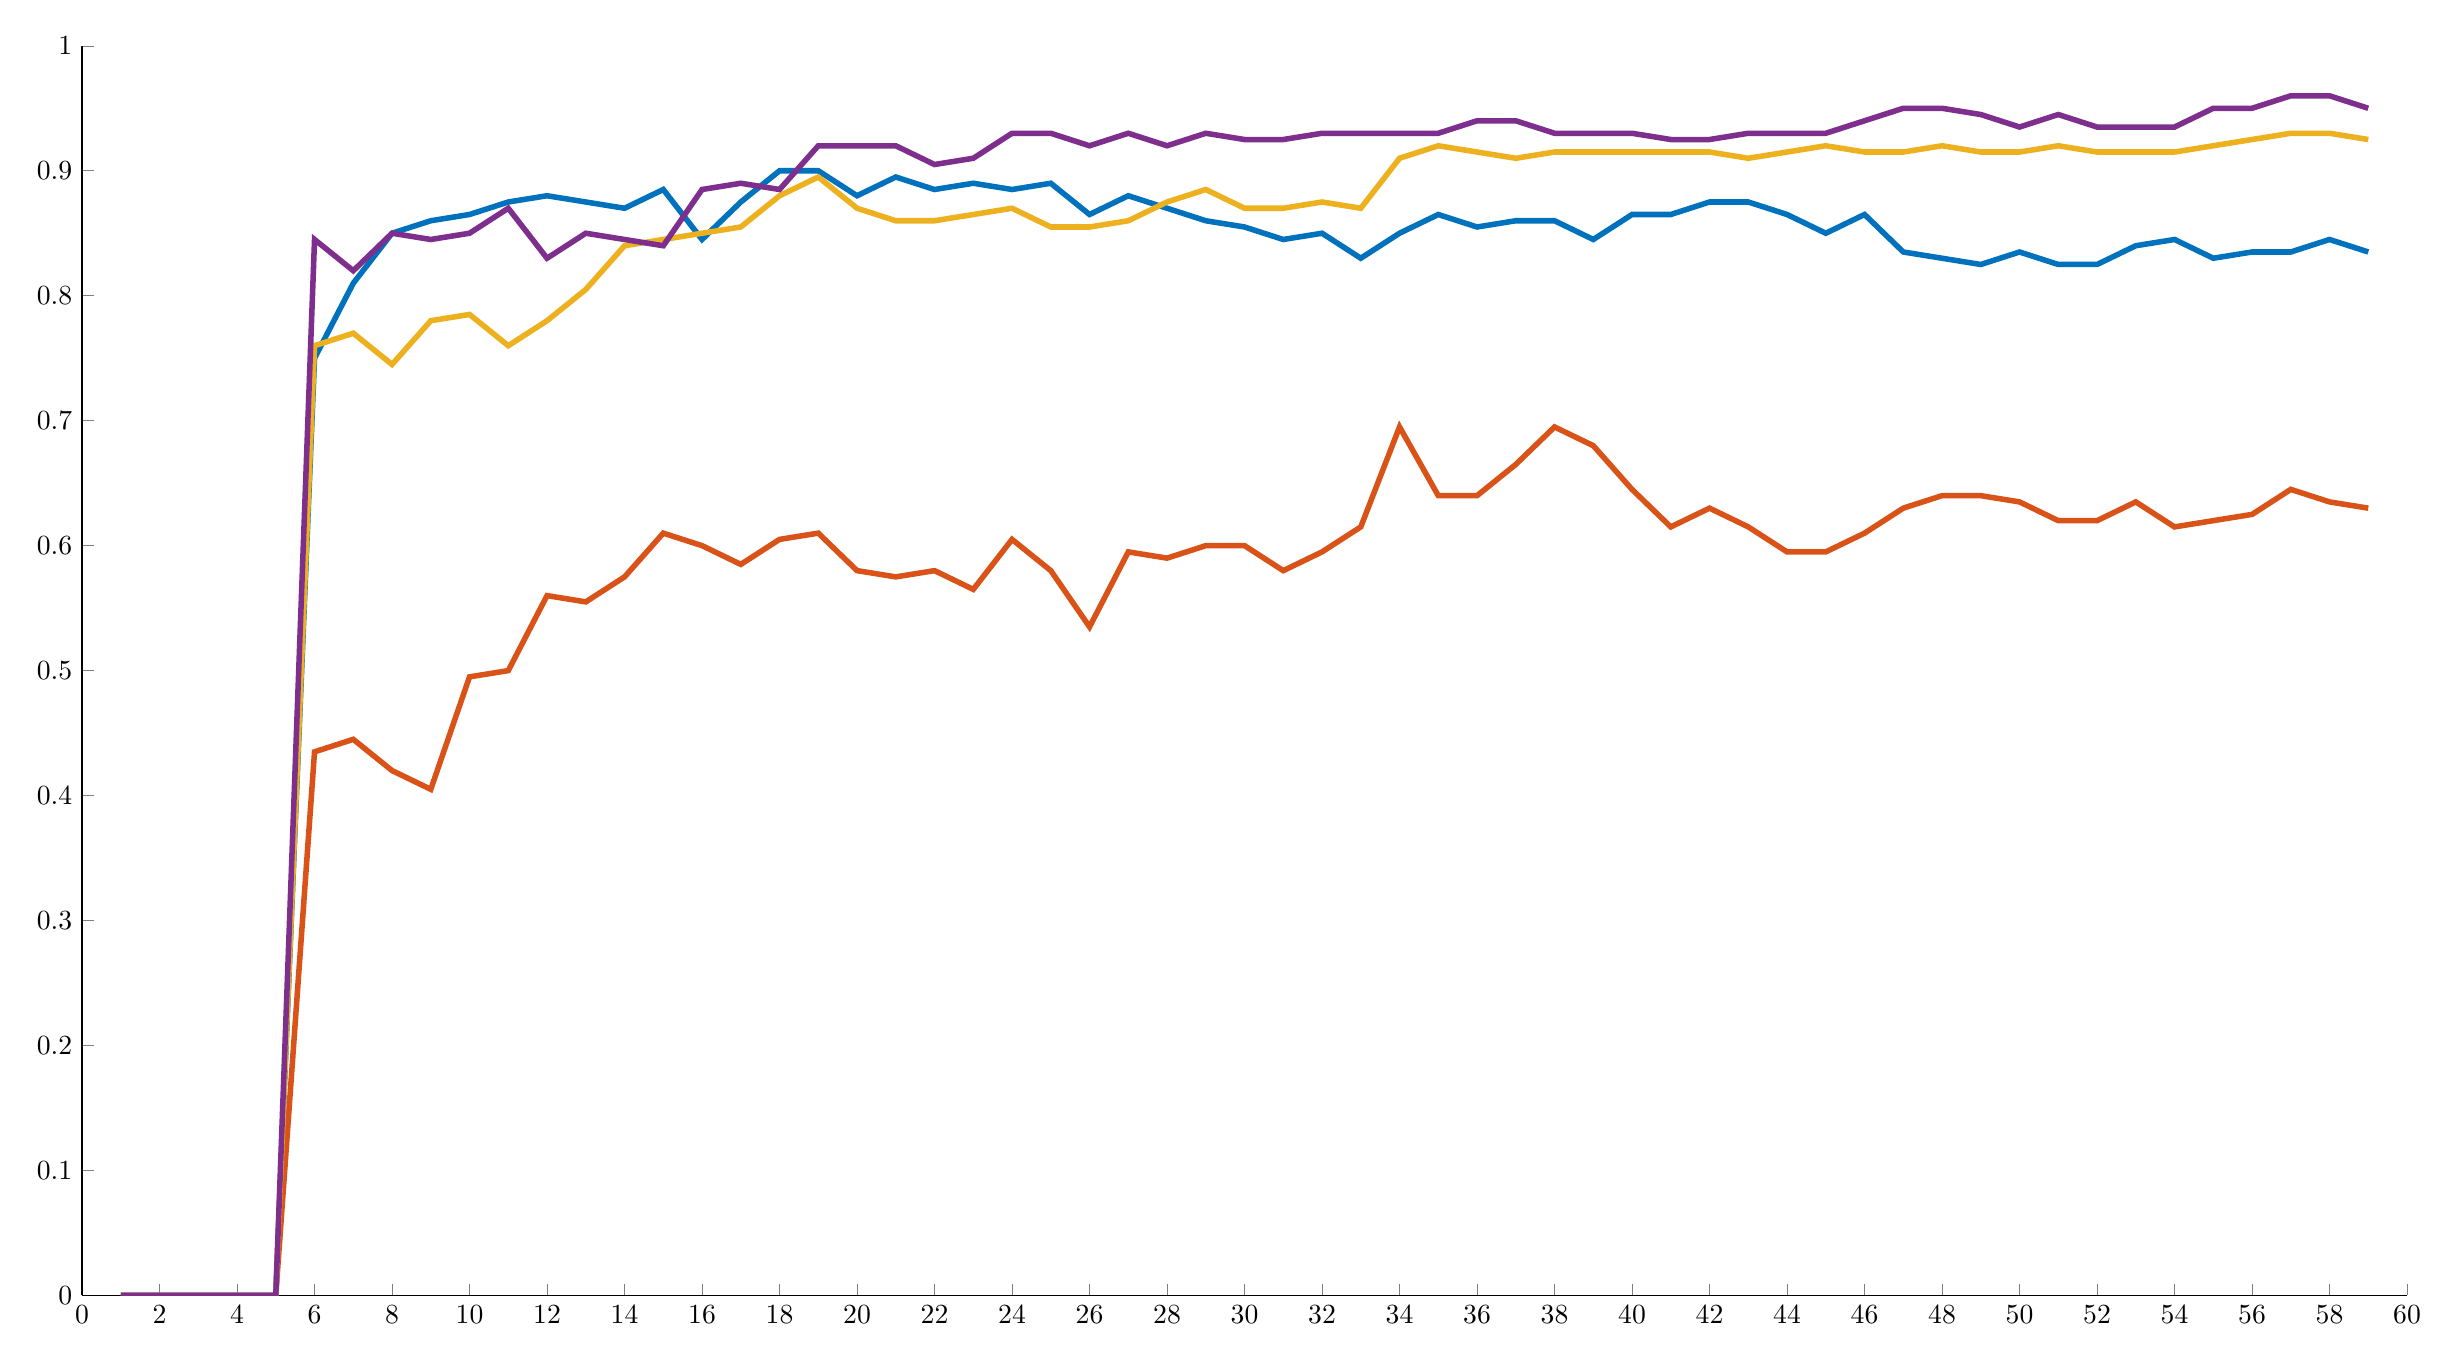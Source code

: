 % This file was created by matlab2tikz.
%
%The latest updates can be retrieved from
%  http://www.mathworks.com/matlabcentral/fileexchange/22022-matlab2tikz-matlab2tikz
%where you can also make suggestions and rate matlab2tikz.
%
\definecolor{mycolor1}{rgb}{0.0,0.447,0.741}%
\definecolor{mycolor2}{rgb}{0.85,0.325,0.098}%
\definecolor{mycolor3}{rgb}{0.929,0.694,0.125}%
\definecolor{mycolor4}{rgb}{0.494,0.184,0.556}%
%
\begin{tikzpicture}

\begin{axis}[%
width=11.625in,
height=6.248in,
at={(1.95in,0.843in)},
scale only axis,
xmin=0,
xmax=60,
ymin=0,
ymax=1,
axis background/.style={fill=white},
axis x line*=bottom,
axis y line*=left
]
\addplot [color=mycolor1, line width=2.0pt, forget plot]
  table[row sep=crcr]{%
1	0\\
2	0\\
3	0\\
4	0\\
5	0\\
6	0.75\\
7	0.81\\
8	0.85\\
9	0.86\\
10	0.865\\
11	0.875\\
12	0.88\\
13	0.875\\
14	0.87\\
15	0.885\\
16	0.845\\
17	0.875\\
18	0.9\\
19	0.9\\
20	0.88\\
21	0.895\\
22	0.885\\
23	0.89\\
24	0.885\\
25	0.89\\
26	0.865\\
27	0.88\\
28	0.87\\
29	0.86\\
30	0.855\\
31	0.845\\
32	0.85\\
33	0.83\\
34	0.85\\
35	0.865\\
36	0.855\\
37	0.86\\
38	0.86\\
39	0.845\\
40	0.865\\
41	0.865\\
42	0.875\\
43	0.875\\
44	0.865\\
45	0.85\\
46	0.865\\
47	0.835\\
48	0.83\\
49	0.825\\
50	0.835\\
51	0.825\\
52	0.825\\
53	0.84\\
54	0.845\\
55	0.83\\
56	0.835\\
57	0.835\\
58	0.845\\
59	0.835\\
};
\addplot [color=mycolor2, line width=2.0pt, forget plot]
  table[row sep=crcr]{%
1	0\\
2	0\\
3	0\\
4	0\\
5	0\\
6	0.435\\
7	0.445\\
8	0.42\\
9	0.405\\
10	0.495\\
11	0.5\\
12	0.56\\
13	0.555\\
14	0.575\\
15	0.61\\
16	0.6\\
17	0.585\\
18	0.605\\
19	0.61\\
20	0.58\\
21	0.575\\
22	0.58\\
23	0.565\\
24	0.605\\
25	0.58\\
26	0.535\\
27	0.595\\
28	0.59\\
29	0.6\\
30	0.6\\
31	0.58\\
32	0.595\\
33	0.615\\
34	0.695\\
35	0.64\\
36	0.64\\
37	0.665\\
38	0.695\\
39	0.68\\
40	0.645\\
41	0.615\\
42	0.63\\
43	0.615\\
44	0.595\\
45	0.595\\
46	0.61\\
47	0.63\\
48	0.64\\
49	0.64\\
50	0.635\\
51	0.62\\
52	0.62\\
53	0.635\\
54	0.615\\
55	0.62\\
56	0.625\\
57	0.645\\
58	0.635\\
59	0.63\\
};
\addplot [color=mycolor3, line width=2.0pt, forget plot]
  table[row sep=crcr]{%
1	0\\
2	0\\
3	0\\
4	0\\
5	0\\
6	0.76\\
7	0.77\\
8	0.745\\
9	0.78\\
10	0.785\\
11	0.76\\
12	0.78\\
13	0.805\\
14	0.84\\
15	0.845\\
16	0.85\\
17	0.855\\
18	0.88\\
19	0.895\\
20	0.87\\
21	0.86\\
22	0.86\\
23	0.865\\
24	0.87\\
25	0.855\\
26	0.855\\
27	0.86\\
28	0.875\\
29	0.885\\
30	0.87\\
31	0.87\\
32	0.875\\
33	0.87\\
34	0.91\\
35	0.92\\
36	0.915\\
37	0.91\\
38	0.915\\
39	0.915\\
40	0.915\\
41	0.915\\
42	0.915\\
43	0.91\\
44	0.915\\
45	0.92\\
46	0.915\\
47	0.915\\
48	0.92\\
49	0.915\\
50	0.915\\
51	0.92\\
52	0.915\\
53	0.915\\
54	0.915\\
55	0.92\\
56	0.925\\
57	0.93\\
58	0.93\\
59	0.925\\
};
\addplot [color=mycolor4, line width=2.0pt, forget plot]
  table[row sep=crcr]{%
1	0\\
2	0\\
3	0\\
4	0\\
5	0\\
6	0.845\\
7	0.82\\
8	0.85\\
9	0.845\\
10	0.85\\
11	0.87\\
12	0.83\\
13	0.85\\
14	0.845\\
15	0.84\\
16	0.885\\
17	0.89\\
18	0.885\\
19	0.92\\
20	0.92\\
21	0.92\\
22	0.905\\
23	0.91\\
24	0.93\\
25	0.93\\
26	0.92\\
27	0.93\\
28	0.92\\
29	0.93\\
30	0.925\\
31	0.925\\
32	0.93\\
33	0.93\\
34	0.93\\
35	0.93\\
36	0.94\\
37	0.94\\
38	0.93\\
39	0.93\\
40	0.93\\
41	0.925\\
42	0.925\\
43	0.93\\
44	0.93\\
45	0.93\\
46	0.94\\
47	0.95\\
48	0.95\\
49	0.945\\
50	0.935\\
51	0.945\\
52	0.935\\
53	0.935\\
54	0.935\\
55	0.95\\
56	0.95\\
57	0.96\\
58	0.96\\
59	0.95\\
};
\end{axis}
\end{tikzpicture}%